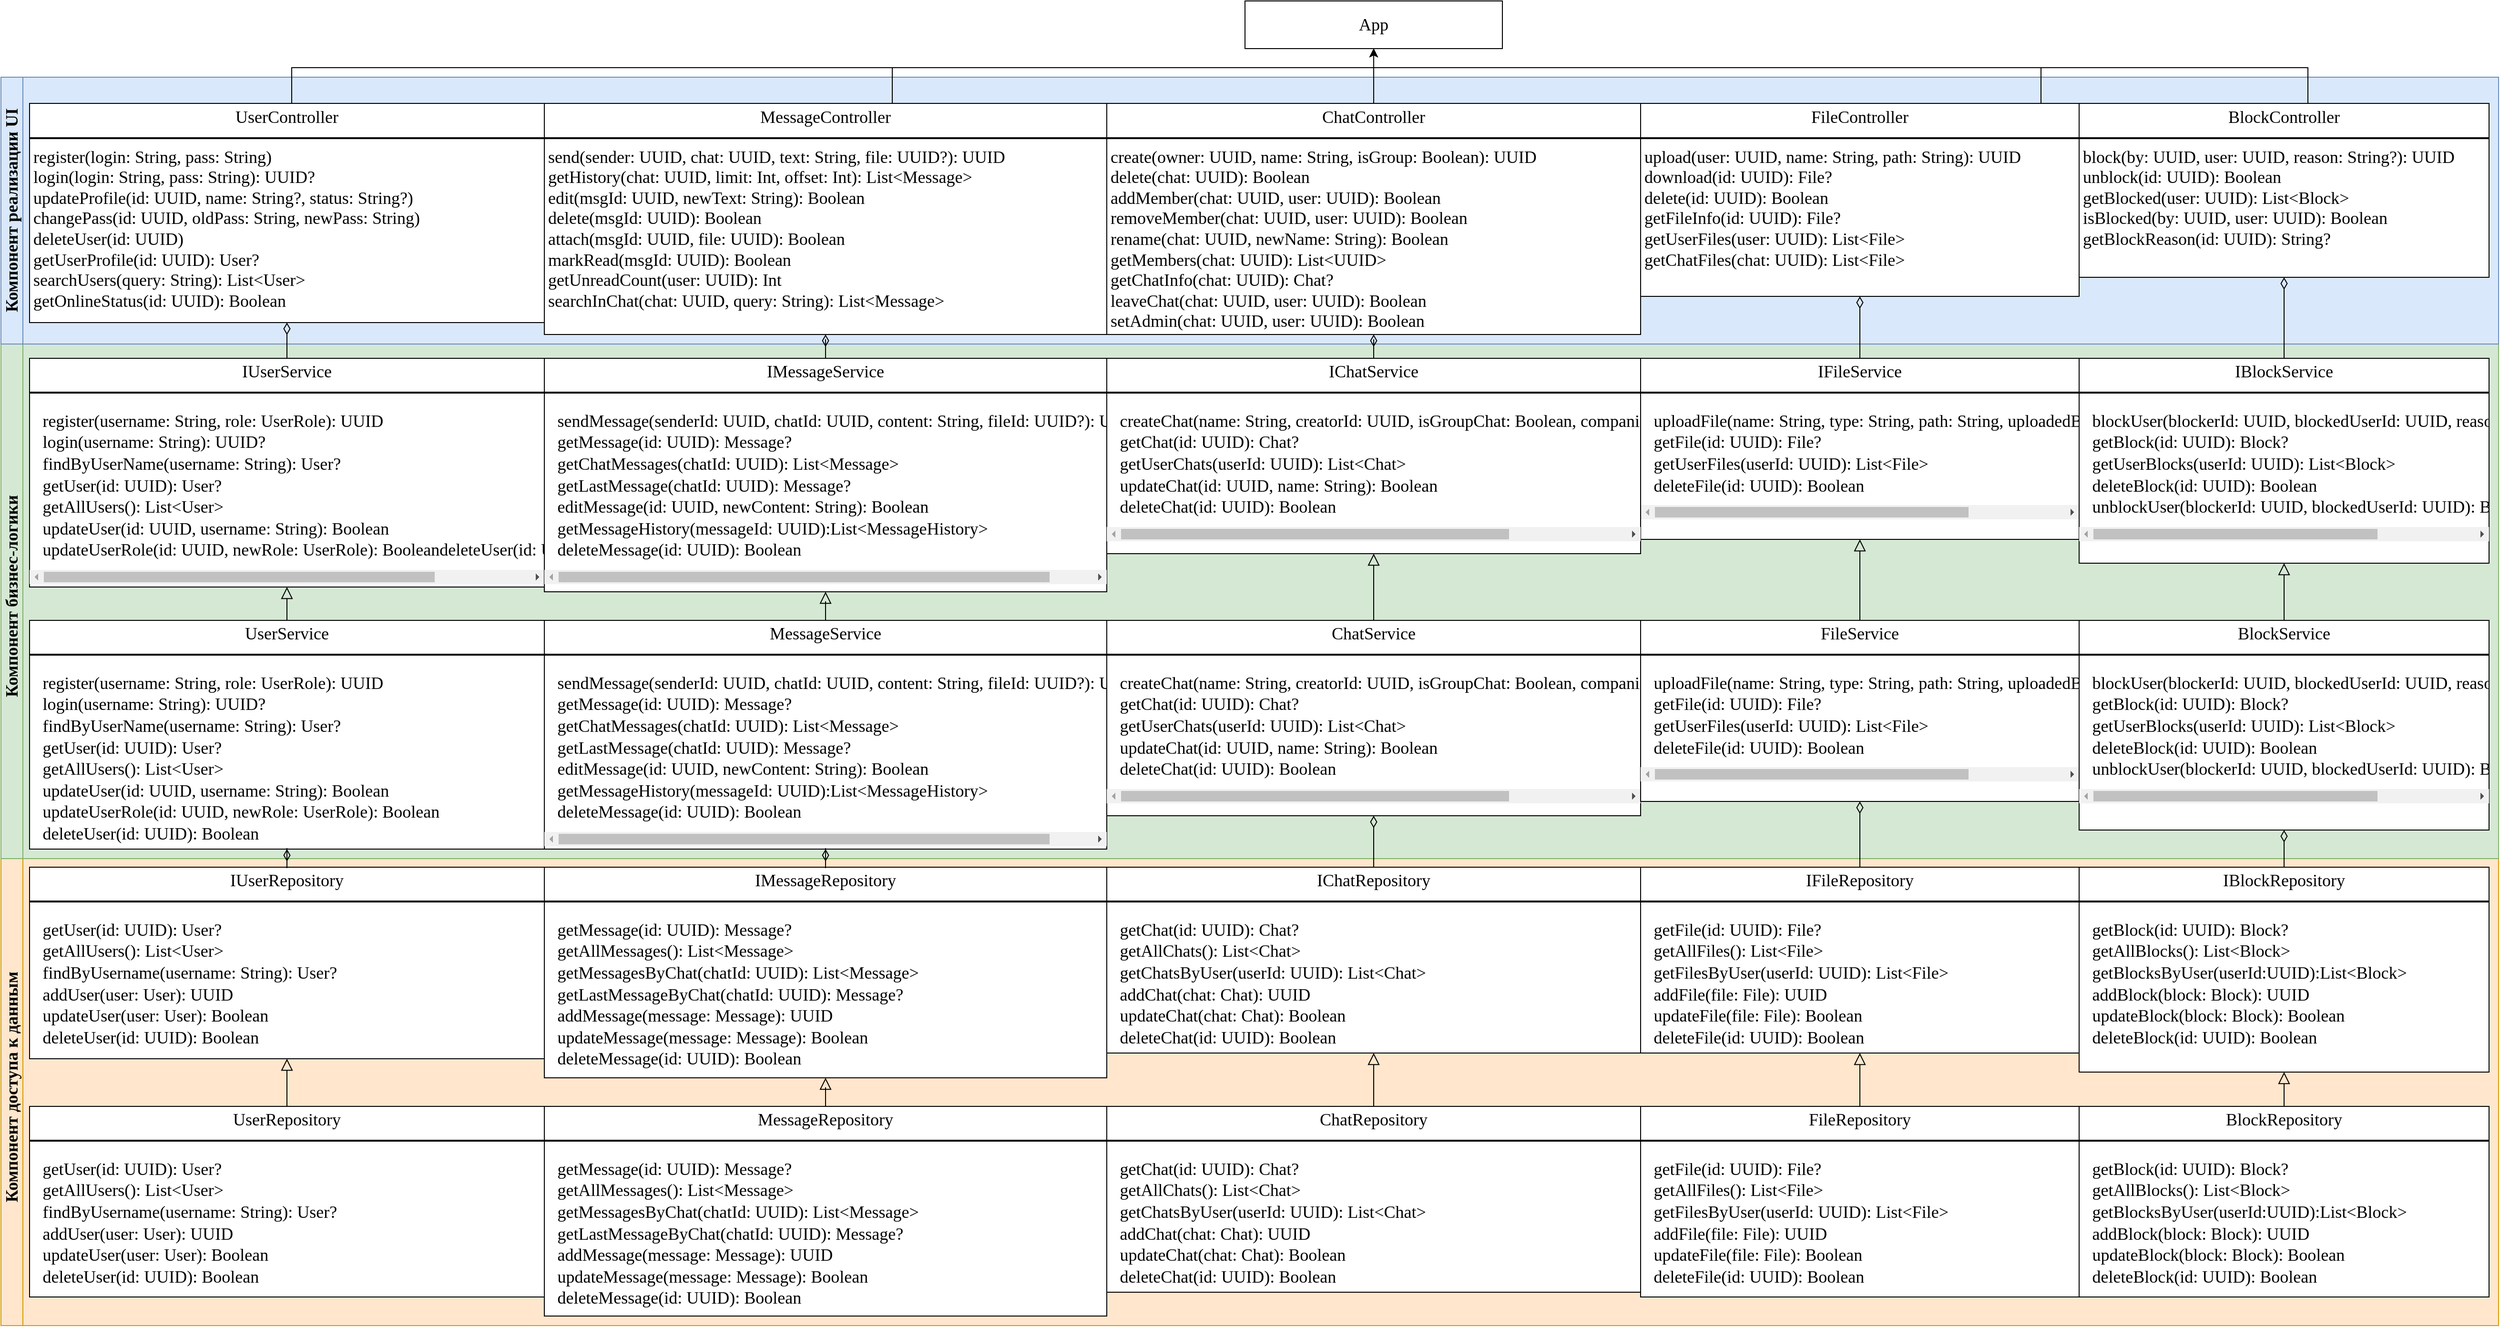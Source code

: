 <mxfile version="27.0.2">
  <diagram name="Страница — 1" id="9lJKZQIn2rOGptUF1BTE">
    <mxGraphModel dx="1198" dy="1698" grid="1" gridSize="10" guides="1" tooltips="1" connect="1" arrows="1" fold="1" page="1" pageScale="1" pageWidth="827" pageHeight="1169" math="0" shadow="0">
      <root>
        <mxCell id="0" />
        <mxCell id="1" parent="0" />
        <mxCell id="Tl4FQw_vcW-S3WmF4InZ-79" value="Компонент доступа к данным" style="swimlane;horizontal=0;whiteSpace=wrap;html=1;fillColor=#FFE6CC;strokeColor=#d79b00;swimlaneFillColor=#FFE6CC;fontFamily=Verdana;fontSize=18;" parent="1" vertex="1">
          <mxGeometry x="1760" y="1200" width="2620" height="500" as="geometry" />
        </mxCell>
        <mxCell id="Tl4FQw_vcW-S3WmF4InZ-22" value="&lt;p style=&quot;margin:0px;margin-top:4px;text-align:center;&quot;&gt;&lt;font face=&quot;Verdana&quot;&gt;&lt;span style=&quot;text-wrap-mode: nowrap;&quot;&gt;User&lt;/span&gt;&lt;span style=&quot;text-wrap-mode: nowrap; background-color: transparent; color: light-dark(rgb(0, 0, 0), rgb(255, 255, 255));&quot;&gt;Repository&lt;/span&gt;&lt;/font&gt;&lt;/p&gt;&lt;hr style=&quot;border-style:solid;&quot;&gt;&lt;pre style=&quot;overflow: auto; padding: 9.144px 13.716px; text-wrap-mode: wrap; word-break: break-all; margin-top: 0px !important; margin-bottom: 0px !important;&quot;&gt;&lt;span style=&quot;background-color: light-dark(#ffffff, var(--ge-dark-color, #121212));&quot;&gt;&lt;font face=&quot;Verdana&quot;&gt;getUser(id: UUID): User?&lt;br&gt;getAllUsers(): List&amp;lt;User&amp;gt;&lt;br&gt;findByUsername(username: String): User?&lt;br&gt;addUser(user: User): UUID&lt;br&gt;updateUser(user: User): Boolean&lt;br&gt;deleteUser(id: UUID): Boolean&lt;/font&gt;&lt;/span&gt;&lt;/pre&gt;" style="verticalAlign=top;align=left;overflow=fill;html=1;whiteSpace=wrap;fontFamily=Verdana;fontSize=18;" parent="Tl4FQw_vcW-S3WmF4InZ-79" vertex="1">
          <mxGeometry x="30" y="270" width="540" height="200" as="geometry" />
        </mxCell>
        <mxCell id="Tl4FQw_vcW-S3WmF4InZ-17" value="&lt;p style=&quot;margin:0px;margin-top:4px;text-align:center;&quot;&gt;&lt;span style=&quot;text-wrap-mode: nowrap;&quot;&gt;IUser&lt;/span&gt;&lt;span style=&quot;text-wrap-mode: nowrap; background-color: transparent; color: light-dark(rgb(0, 0, 0), rgb(255, 255, 255));&quot;&gt;Repository&lt;/span&gt;&lt;/p&gt;&lt;hr style=&quot;border-style:solid;&quot;&gt;&lt;pre style=&quot;overflow: auto; padding: 9.144px 13.716px; text-wrap-mode: wrap; word-break: break-all; margin-top: 0px !important; margin-bottom: 0px !important;&quot;&gt;&lt;span style=&quot;background-color: light-dark(#ffffff, var(--ge-dark-color, #121212));&quot;&gt;&lt;font face=&quot;Verdana&quot;&gt;getUser(id: UUID): User?&lt;br&gt;getAllUsers(): List&amp;lt;User&amp;gt;&lt;br&gt;findByUsername(username: String): User?&lt;br&gt;addUser(user: User): UUID&lt;br&gt;updateUser(user: User): Boolean&lt;br&gt;deleteUser(id: UUID): Boolean&lt;/font&gt;&lt;/span&gt;&lt;/pre&gt;" style="verticalAlign=top;align=left;overflow=fill;html=1;whiteSpace=wrap;fontFamily=Verdana;fontSize=18;" parent="Tl4FQw_vcW-S3WmF4InZ-79" vertex="1">
          <mxGeometry x="30" y="19" width="540" height="201" as="geometry" />
        </mxCell>
        <mxCell id="Tl4FQw_vcW-S3WmF4InZ-27" style="edgeStyle=orthogonalEdgeStyle;rounded=0;orthogonalLoop=1;jettySize=auto;html=1;entryX=0.5;entryY=1;entryDx=0;entryDy=0;endArrow=block;endFill=0;endSize=10;fontFamily=Verdana;fontSize=18;" parent="Tl4FQw_vcW-S3WmF4InZ-79" source="Tl4FQw_vcW-S3WmF4InZ-22" target="Tl4FQw_vcW-S3WmF4InZ-17" edge="1">
          <mxGeometry relative="1" as="geometry" />
        </mxCell>
        <mxCell id="Tl4FQw_vcW-S3WmF4InZ-18" value="&lt;p style=&quot;margin:0px;margin-top:4px;text-align:center;&quot;&gt;&lt;span style=&quot;text-wrap-mode: nowrap;&quot;&gt;IMessage&lt;/span&gt;&lt;span style=&quot;text-wrap-mode: nowrap; background-color: transparent; color: light-dark(rgb(0, 0, 0), rgb(255, 255, 255));&quot;&gt;Repository&lt;/span&gt;&lt;/p&gt;&lt;hr style=&quot;border-style:solid;&quot;&gt;&lt;pre style=&quot;overflow: auto; padding: 9.144px 13.716px; text-wrap-mode: wrap; word-break: break-all; margin-top: 0px !important; margin-bottom: 0px !important;&quot;&gt;&lt;span style=&quot;background-color: light-dark(#ffffff, var(--ge-dark-color, #121212));&quot;&gt;&lt;font face=&quot;Verdana&quot;&gt;getMessage(id: UUID): Message?&lt;br&gt;getAllMessages(): List&amp;lt;Message&amp;gt;&lt;br&gt;getMessagesByChat(chatId: UUID): List&amp;lt;Message&amp;gt;&lt;br&gt;getLastMessageByChat(chatId: UUID): Message?&lt;br&gt;addMessage(message: Message): UUID&lt;br&gt;updateMessage(message: Message): Boolean&lt;br&gt;deleteMessage(id: UUID): Boolean&lt;/font&gt;&lt;/span&gt;&lt;/pre&gt;" style="verticalAlign=top;align=left;overflow=fill;html=1;whiteSpace=wrap;fontFamily=Verdana;fontSize=18;" parent="Tl4FQw_vcW-S3WmF4InZ-79" vertex="1">
          <mxGeometry x="570" y="19" width="590" height="221" as="geometry" />
        </mxCell>
        <mxCell id="Tl4FQw_vcW-S3WmF4InZ-23" value="&lt;p style=&quot;margin:0px;margin-top:4px;text-align:center;&quot;&gt;&lt;span style=&quot;text-wrap-mode: nowrap;&quot;&gt;Message&lt;/span&gt;&lt;span style=&quot;text-wrap-mode: nowrap; background-color: transparent; color: light-dark(rgb(0, 0, 0), rgb(255, 255, 255));&quot;&gt;Repository&lt;/span&gt;&lt;/p&gt;&lt;hr style=&quot;border-style:solid;&quot;&gt;&lt;pre style=&quot;overflow: auto; padding: 9.144px 13.716px; text-wrap-mode: wrap; word-break: break-all; margin-top: 0px !important; margin-bottom: 0px !important;&quot;&gt;&lt;span style=&quot;background-color: light-dark(#ffffff, var(--ge-dark-color, #121212));&quot;&gt;&lt;font face=&quot;Verdana&quot;&gt;getMessage(id: UUID): Message?&lt;br/&gt;getAllMessages(): List&amp;lt;Message&amp;gt;&lt;br/&gt;getMessagesByChat(chatId: UUID): List&amp;lt;Message&amp;gt;&lt;br/&gt;getLastMessageByChat(chatId: UUID): Message?&lt;br/&gt;addMessage(message: Message): UUID&lt;br/&gt;updateMessage(message: Message): Boolean&lt;br/&gt;deleteMessage(id: UUID): Boolean&lt;/font&gt;&lt;/span&gt;&lt;/pre&gt;" style="verticalAlign=top;align=left;overflow=fill;html=1;whiteSpace=wrap;fontFamily=Verdana;fontSize=18;" parent="Tl4FQw_vcW-S3WmF4InZ-79" vertex="1">
          <mxGeometry x="570" y="270" width="590" height="220" as="geometry" />
        </mxCell>
        <mxCell id="Tl4FQw_vcW-S3WmF4InZ-28" style="edgeStyle=orthogonalEdgeStyle;rounded=0;orthogonalLoop=1;jettySize=auto;html=1;entryX=0.5;entryY=1;entryDx=0;entryDy=0;endArrow=block;endFill=0;endSize=10;fontFamily=Verdana;fontSize=18;" parent="Tl4FQw_vcW-S3WmF4InZ-79" source="Tl4FQw_vcW-S3WmF4InZ-23" target="Tl4FQw_vcW-S3WmF4InZ-18" edge="1">
          <mxGeometry relative="1" as="geometry" />
        </mxCell>
        <mxCell id="Tl4FQw_vcW-S3WmF4InZ-19" value="&lt;p style=&quot;margin:0px;margin-top:4px;text-align:center;&quot;&gt;&lt;span style=&quot;text-wrap-mode: nowrap;&quot;&gt;IChat&lt;/span&gt;&lt;span style=&quot;text-wrap-mode: nowrap; background-color: transparent; color: light-dark(rgb(0, 0, 0), rgb(255, 255, 255));&quot;&gt;Repository&lt;/span&gt;&lt;/p&gt;&lt;hr style=&quot;border-style:solid;&quot;&gt;&lt;pre style=&quot;overflow: auto; padding: 9.144px 13.716px; text-wrap-mode: wrap; word-break: break-all; margin-top: 0px !important; margin-bottom: 0px !important;&quot;&gt;&lt;font style=&quot;background-color: light-dark(#ffffff, var(--ge-dark-color, #121212));&quot; face=&quot;Verdana&quot;&gt;getChat(id: UUID): Chat?&lt;br&gt;getAllChats(): List&amp;lt;Chat&amp;gt;&lt;br&gt;getChatsByUser(userId: UUID): List&amp;lt;Chat&amp;gt;&lt;br&gt;addChat(chat: Chat): UUID&lt;br&gt;updateChat(chat: Chat): Boolean&lt;br&gt;deleteChat(id: UUID): Boolean&lt;/font&gt;&lt;/pre&gt;" style="verticalAlign=top;align=left;overflow=fill;html=1;whiteSpace=wrap;fontFamily=Verdana;fontSize=18;" parent="Tl4FQw_vcW-S3WmF4InZ-79" vertex="1">
          <mxGeometry x="1160" y="19" width="560" height="195" as="geometry" />
        </mxCell>
        <mxCell id="Tl4FQw_vcW-S3WmF4InZ-24" value="&lt;p style=&quot;margin:0px;margin-top:4px;text-align:center;&quot;&gt;&lt;span style=&quot;text-wrap-mode: nowrap;&quot;&gt;Chat&lt;/span&gt;&lt;span style=&quot;text-wrap-mode: nowrap; background-color: transparent; color: light-dark(rgb(0, 0, 0), rgb(255, 255, 255));&quot;&gt;Repository&lt;/span&gt;&lt;/p&gt;&lt;hr style=&quot;border-style:solid;&quot;&gt;&lt;pre style=&quot;overflow: auto; padding: 9.144px 13.716px; text-wrap-mode: wrap; word-break: break-all; margin-top: 0px !important; margin-bottom: 0px !important;&quot;&gt;&lt;font face=&quot;Verdana&quot; style=&quot;background-color: light-dark(#ffffff, var(--ge-dark-color, #121212));&quot;&gt;getChat(id: UUID): Chat?&lt;br/&gt;getAllChats(): List&amp;lt;Chat&amp;gt;&lt;br/&gt;getChatsByUser(userId: UUID): List&amp;lt;Chat&amp;gt;&lt;br/&gt;addChat(chat: Chat): UUID&lt;br/&gt;updateChat(chat: Chat): Boolean&lt;br/&gt;deleteChat(id: UUID): Boolean&lt;/font&gt;&lt;/pre&gt;" style="verticalAlign=top;align=left;overflow=fill;html=1;whiteSpace=wrap;fontFamily=Verdana;fontSize=18;" parent="Tl4FQw_vcW-S3WmF4InZ-79" vertex="1">
          <mxGeometry x="1160" y="270" width="560" height="195" as="geometry" />
        </mxCell>
        <mxCell id="Tl4FQw_vcW-S3WmF4InZ-29" style="edgeStyle=orthogonalEdgeStyle;rounded=0;orthogonalLoop=1;jettySize=auto;html=1;entryX=0.5;entryY=1;entryDx=0;entryDy=0;endArrow=block;endFill=0;endSize=10;fontFamily=Verdana;fontSize=18;" parent="Tl4FQw_vcW-S3WmF4InZ-79" source="Tl4FQw_vcW-S3WmF4InZ-24" target="Tl4FQw_vcW-S3WmF4InZ-19" edge="1">
          <mxGeometry relative="1" as="geometry" />
        </mxCell>
        <mxCell id="Tl4FQw_vcW-S3WmF4InZ-20" value="&lt;p style=&quot;margin:0px;margin-top:4px;text-align:center;&quot;&gt;&lt;span style=&quot;text-wrap-mode: nowrap;&quot;&gt;IFile&lt;/span&gt;&lt;span style=&quot;text-wrap-mode: nowrap; background-color: transparent; color: light-dark(rgb(0, 0, 0), rgb(255, 255, 255));&quot;&gt;Repository&lt;/span&gt;&lt;/p&gt;&lt;hr style=&quot;border-style:solid;&quot;&gt;&lt;pre style=&quot;overflow: auto; padding: 9.144px 13.716px; text-wrap-mode: wrap; word-break: break-all; margin-top: 0px !important; margin-bottom: 0px !important;&quot;&gt;&lt;font face=&quot;Verdana&quot;&gt;getFile(id: UUID): File?&lt;br&gt;getAllFiles(): List&amp;lt;File&amp;gt;&lt;br&gt;getFilesByUser(userId: UUID): List&amp;lt;File&amp;gt;&lt;br&gt;addFile(file: File): UUID&lt;br&gt;updateFile(file: File): Boolean&lt;br&gt;deleteFile(id: UUID): Boolean&lt;/font&gt;&lt;/pre&gt;" style="verticalAlign=top;align=left;overflow=fill;html=1;whiteSpace=wrap;fontFamily=Verdana;fontSize=18;" parent="Tl4FQw_vcW-S3WmF4InZ-79" vertex="1">
          <mxGeometry x="1720" y="19" width="460" height="195" as="geometry" />
        </mxCell>
        <mxCell id="Tl4FQw_vcW-S3WmF4InZ-25" value="&lt;p style=&quot;margin:0px;margin-top:4px;text-align:center;&quot;&gt;&lt;span style=&quot;text-wrap-mode: nowrap;&quot;&gt;File&lt;/span&gt;&lt;span style=&quot;text-wrap-mode: nowrap; background-color: transparent; color: light-dark(rgb(0, 0, 0), rgb(255, 255, 255));&quot;&gt;Repository&lt;/span&gt;&lt;/p&gt;&lt;hr style=&quot;border-style:solid;&quot;&gt;&lt;pre style=&quot;overflow: auto; padding: 9.144px 13.716px; text-wrap-mode: wrap; word-break: break-all; margin-top: 0px !important; margin-bottom: 0px !important;&quot;&gt;&lt;font face=&quot;Verdana&quot;&gt;getFile(id: UUID): File?&lt;br/&gt;getAllFiles(): List&amp;lt;File&amp;gt;&lt;br/&gt;getFilesByUser(userId: UUID): List&amp;lt;File&amp;gt;&lt;br/&gt;addFile(file: File): UUID&lt;br/&gt;updateFile(file: File): Boolean&lt;br/&gt;deleteFile(id: UUID): Boolean&lt;/font&gt;&lt;/pre&gt;" style="verticalAlign=top;align=left;overflow=fill;html=1;whiteSpace=wrap;fontFamily=Verdana;fontSize=18;" parent="Tl4FQw_vcW-S3WmF4InZ-79" vertex="1">
          <mxGeometry x="1720" y="270" width="460" height="200" as="geometry" />
        </mxCell>
        <mxCell id="Tl4FQw_vcW-S3WmF4InZ-30" style="edgeStyle=orthogonalEdgeStyle;rounded=0;orthogonalLoop=1;jettySize=auto;html=1;entryX=0.5;entryY=1;entryDx=0;entryDy=0;endArrow=block;endFill=0;endSize=10;fontFamily=Verdana;fontSize=18;" parent="Tl4FQw_vcW-S3WmF4InZ-79" source="Tl4FQw_vcW-S3WmF4InZ-25" target="Tl4FQw_vcW-S3WmF4InZ-20" edge="1">
          <mxGeometry relative="1" as="geometry" />
        </mxCell>
        <mxCell id="Tl4FQw_vcW-S3WmF4InZ-21" value="&lt;p style=&quot;margin:0px;margin-top:4px;text-align:center;&quot;&gt;&lt;span style=&quot;text-wrap-mode: nowrap;&quot;&gt;IBlock&lt;/span&gt;&lt;span style=&quot;text-wrap-mode: nowrap; background-color: transparent; color: light-dark(rgb(0, 0, 0), rgb(255, 255, 255));&quot;&gt;Repository&lt;/span&gt;&lt;/p&gt;&lt;hr style=&quot;border-style:solid;&quot;&gt;&lt;pre style=&quot;overflow: auto; padding: 9.144px 13.716px; text-wrap-mode: wrap; word-break: break-all; margin-top: 0px !important; margin-bottom: 0px !important;&quot;&gt;&lt;font face=&quot;Verdana&quot;&gt;getBlock(id: UUID): Block?&lt;br&gt;getAllBlocks(): List&amp;lt;Block&amp;gt;&lt;br&gt;getBlocksByUser(userId:UUID):List&amp;lt;Block&amp;gt;&lt;br&gt;addBlock(block: Block): UUID&lt;br&gt;updateBlock(block: Block): Boolean&lt;br&gt;deleteBlock(id: UUID): Boolean&lt;/font&gt;&lt;/pre&gt;" style="verticalAlign=top;align=left;overflow=fill;html=1;whiteSpace=wrap;fontFamily=Verdana;fontSize=18;" parent="Tl4FQw_vcW-S3WmF4InZ-79" vertex="1">
          <mxGeometry x="2180" y="19" width="430" height="215" as="geometry" />
        </mxCell>
        <mxCell id="Tl4FQw_vcW-S3WmF4InZ-26" value="&lt;p style=&quot;margin:0px;margin-top:4px;text-align:center;&quot;&gt;&lt;span style=&quot;text-wrap-mode: nowrap;&quot;&gt;Block&lt;/span&gt;&lt;span style=&quot;text-wrap-mode: nowrap; background-color: transparent; color: light-dark(rgb(0, 0, 0), rgb(255, 255, 255));&quot;&gt;Repository&lt;/span&gt;&lt;/p&gt;&lt;hr style=&quot;border-style:solid;&quot;&gt;&lt;pre style=&quot;overflow: auto; padding: 9.144px 13.716px; text-wrap-mode: wrap; word-break: break-all; margin-top: 0px !important; margin-bottom: 0px !important;&quot;&gt;&lt;font face=&quot;Verdana&quot;&gt;getBlock(id: UUID): Block?&lt;br&gt;getAllBlocks(): List&amp;lt;Block&amp;gt;&lt;br&gt;getBlocksByUser(userId:UUID):List&amp;lt;Block&amp;gt;&lt;br&gt;addBlock(block: Block): UUID&lt;br&gt;updateBlock(block: Block): Boolean&lt;br&gt;deleteBlock(id: UUID): Boolean&lt;br&gt;&lt;br&gt;&lt;/font&gt;&lt;/pre&gt;" style="verticalAlign=top;align=left;overflow=fill;html=1;whiteSpace=wrap;fontFamily=Verdana;fontSize=18;" parent="Tl4FQw_vcW-S3WmF4InZ-79" vertex="1">
          <mxGeometry x="2180" y="270" width="430" height="200" as="geometry" />
        </mxCell>
        <mxCell id="Tl4FQw_vcW-S3WmF4InZ-31" style="edgeStyle=orthogonalEdgeStyle;rounded=0;orthogonalLoop=1;jettySize=auto;html=1;entryX=0.5;entryY=1;entryDx=0;entryDy=0;endArrow=block;endFill=0;endSize=10;fontFamily=Verdana;fontSize=18;" parent="Tl4FQw_vcW-S3WmF4InZ-79" source="Tl4FQw_vcW-S3WmF4InZ-26" target="Tl4FQw_vcW-S3WmF4InZ-21" edge="1">
          <mxGeometry relative="1" as="geometry" />
        </mxCell>
        <mxCell id="Tl4FQw_vcW-S3WmF4InZ-63" value="Компонент бизнес-логики" style="swimlane;horizontal=0;whiteSpace=wrap;html=1;fillColor=#D5E8D4;strokeColor=#82b366;swimlaneFillColor=#D5E8D4;fontFamily=Verdana;fontSize=18;" parent="1" vertex="1">
          <mxGeometry x="1760" y="660" width="2620" height="550" as="geometry" />
        </mxCell>
        <mxCell id="Tl4FQw_vcW-S3WmF4InZ-7" value="&lt;p style=&quot;margin:0px;margin-top:4px;text-align:center;&quot;&gt;&lt;span style=&quot;text-wrap-mode: nowrap;&quot;&gt;IUserService&lt;/span&gt;&lt;/p&gt;&lt;hr style=&quot;border-style:solid;&quot;&gt;&lt;pre style=&quot;overflow: auto; padding: 9.144px 13.716px; text-wrap-mode: wrap; word-break: break-all; margin-top: 0px !important; margin-bottom: 0px !important;&quot;&gt;&lt;font face=&quot;Verdana&quot;&gt;register(username: String, role: UserRole): UUID&lt;br&gt;login(username: String): UUID?&lt;br&gt;findByUserName(username: String): User?&lt;br&gt;getUser(id: UUID): User?&lt;br&gt;getAllUsers(): List&amp;lt;User&amp;gt;&lt;br&gt;updateUser(id: UUID, username: String): Boolean&lt;br&gt;updateUserRole(id: UUID, newRole: UserRole): BooleandeleteUser(id: UUID): Boolean&lt;/font&gt;&lt;/pre&gt;" style="verticalAlign=top;align=left;overflow=fill;html=1;whiteSpace=wrap;fontFamily=Verdana;fontSize=18;" parent="Tl4FQw_vcW-S3WmF4InZ-63" vertex="1">
          <mxGeometry x="30" y="25" width="540" height="240" as="geometry" />
        </mxCell>
        <mxCell id="Tl4FQw_vcW-S3WmF4InZ-41" style="edgeStyle=orthogonalEdgeStyle;rounded=0;orthogonalLoop=1;jettySize=auto;html=1;entryX=0.5;entryY=1;entryDx=0;entryDy=0;endArrow=block;endFill=0;endSize=10;fontFamily=Verdana;fontSize=18;" parent="Tl4FQw_vcW-S3WmF4InZ-63" source="Tl4FQw_vcW-S3WmF4InZ-12" target="Tl4FQw_vcW-S3WmF4InZ-7" edge="1">
          <mxGeometry relative="1" as="geometry" />
        </mxCell>
        <mxCell id="Tl4FQw_vcW-S3WmF4InZ-8" value="&lt;p style=&quot;margin:0px;margin-top:4px;text-align:center;&quot;&gt;&lt;span style=&quot;text-wrap-mode: nowrap;&quot;&gt;IMessage&lt;/span&gt;&lt;span style=&quot;text-wrap-mode: nowrap; background-color: transparent; color: light-dark(rgb(0, 0, 0), rgb(255, 255, 255));&quot;&gt;Service&lt;/span&gt;&lt;/p&gt;&lt;hr style=&quot;border-style:solid;&quot;&gt;&lt;pre style=&quot;overflow: auto; padding: 9.144px 13.716px; text-wrap-mode: wrap; word-break: break-all; margin-top: 0px !important; margin-bottom: 0px !important;&quot;&gt;&lt;font face=&quot;Verdana&quot;&gt;sendMessage(senderId: UUID, chatId: UUID, content: String, fileId: UUID?): UUID&lt;br&gt;getMessage(id: UUID): Message?&lt;br&gt;getChatMessages(chatId: UUID): List&amp;lt;Message&amp;gt;&lt;br&gt;getLastMessage(chatId: UUID): Message?&lt;br&gt;editMessage(id: UUID, newContent: String): Boolean&lt;br&gt;getMessageHistory(messageId: UUID):List&amp;lt;MessageHistory&amp;gt;&lt;br&gt;deleteMessage(id: UUID): Boolean&lt;/font&gt;&lt;/pre&gt;" style="verticalAlign=top;align=left;overflow=fill;html=1;whiteSpace=wrap;fontFamily=Verdana;fontSize=18;" parent="Tl4FQw_vcW-S3WmF4InZ-63" vertex="1">
          <mxGeometry x="570" y="25" width="590" height="245" as="geometry" />
        </mxCell>
        <mxCell id="Tl4FQw_vcW-S3WmF4InZ-53" value="Компонент реализации UI" style="swimlane;horizontal=0;whiteSpace=wrap;html=1;fillColor=#DAE8FC;strokeColor=#6c8ebf;swimlaneFillColor=#DAE8FC;fontFamily=Verdana;fontSize=18;" parent="Tl4FQw_vcW-S3WmF4InZ-63" vertex="1">
          <mxGeometry y="-270" width="2620" height="280" as="geometry" />
        </mxCell>
        <mxCell id="Tl4FQw_vcW-S3WmF4InZ-3" value="&lt;p style=&quot;margin:0px;margin-top:4px;text-align:center;&quot;&gt;&lt;span style=&quot;text-wrap-mode: nowrap;&quot;&gt;MessageController&lt;/span&gt;&lt;/p&gt;&lt;hr style=&quot;border-style:solid;&quot;&gt;&lt;p style=&quot;margin:0px;margin-left:4px;&quot;&gt;send(sender: UUID, chat: UUID, text: String, file: UUID?): UUID&lt;/p&gt;&lt;p style=&quot;margin:0px;margin-left:4px;&quot;&gt;getHistory(chat: UUID, limit: Int, offset: Int): List&amp;lt;Message&amp;gt;&lt;/p&gt;&lt;p style=&quot;margin:0px;margin-left:4px;&quot;&gt;edit(msgId: UUID, newText: String): Boolean&lt;/p&gt;&lt;p style=&quot;margin:0px;margin-left:4px;&quot;&gt;delete(msgId: UUID): Boolean&lt;/p&gt;&lt;p style=&quot;margin:0px;margin-left:4px;&quot;&gt;attach(msgId: UUID, file: UUID): Boolean&lt;/p&gt;&lt;p style=&quot;margin:0px;margin-left:4px;&quot;&gt;markRead(msgId: UUID): Boolean&lt;/p&gt;&lt;p style=&quot;margin:0px;margin-left:4px;&quot;&gt;getUnreadCount(user: UUID): Int&lt;/p&gt;&lt;p style=&quot;margin:0px;margin-left:4px;&quot;&gt;searchInChat(chat: UUID, query: String): List&amp;lt;Message&amp;gt;&amp;nbsp;&amp;nbsp;&lt;/p&gt;" style="verticalAlign=top;align=left;overflow=fill;html=1;whiteSpace=wrap;fontFamily=Verdana;fontSize=18;" parent="Tl4FQw_vcW-S3WmF4InZ-53" vertex="1">
          <mxGeometry x="570" y="27.5" width="590" height="242.5" as="geometry" />
        </mxCell>
        <mxCell id="Tl4FQw_vcW-S3WmF4InZ-4" value="&lt;p style=&quot;margin:0px;margin-top:4px;text-align:center;&quot;&gt;&lt;span style=&quot;text-wrap-mode: nowrap;&quot;&gt;ChatController&lt;/span&gt;&lt;/p&gt;&lt;hr style=&quot;border-style:solid;&quot;&gt;&lt;p style=&quot;margin:0px;margin-left:4px;&quot;&gt;create(owner: UUID, name: String, isGroup: Boolean): UUID&lt;/p&gt;&lt;p style=&quot;margin:0px;margin-left:4px;&quot;&gt;delete(chat: UUID): Boolean&lt;/p&gt;&lt;p style=&quot;margin:0px;margin-left:4px;&quot;&gt;addMember(chat: UUID, user: UUID): Boolean&lt;/p&gt;&lt;p style=&quot;margin:0px;margin-left:4px;&quot;&gt;removeMember(chat: UUID, user: UUID): Boolean&lt;/p&gt;&lt;p style=&quot;margin:0px;margin-left:4px;&quot;&gt;rename(chat: UUID, newName: String): Boolean&lt;/p&gt;&lt;p style=&quot;margin:0px;margin-left:4px;&quot;&gt;getMembers(chat: UUID): List&amp;lt;UUID&amp;gt;&lt;/p&gt;&lt;p style=&quot;margin:0px;margin-left:4px;&quot;&gt;getChatInfo(chat: UUID): Chat?&lt;/p&gt;&lt;p style=&quot;margin:0px;margin-left:4px;&quot;&gt;leaveChat(chat: UUID, user: UUID): Boolean&lt;/p&gt;&lt;p style=&quot;margin:0px;margin-left:4px;&quot;&gt;setAdmin(chat: UUID, user: UUID): Boolean&lt;/p&gt;&lt;div&gt;&lt;br&gt;&lt;/div&gt;" style="verticalAlign=top;align=left;overflow=fill;html=1;whiteSpace=wrap;fontFamily=Verdana;fontSize=18;" parent="Tl4FQw_vcW-S3WmF4InZ-53" vertex="1">
          <mxGeometry x="1160" y="27.5" width="560" height="242.5" as="geometry" />
        </mxCell>
        <mxCell id="Tl4FQw_vcW-S3WmF4InZ-2" value="&lt;p style=&quot;margin:0px;margin-top:4px;text-align:center;&quot;&gt;&lt;span style=&quot;text-wrap-mode: nowrap;&quot;&gt;UserController&lt;/span&gt;&lt;/p&gt;&lt;hr style=&quot;border-style:solid;&quot;&gt;&lt;p style=&quot;margin:0px;margin-left:4px;&quot;&gt;register(login: String, pass: String)&amp;nbsp;&lt;/p&gt;&lt;p style=&quot;margin:0px;margin-left:4px;&quot;&gt;login(login: String, pass: String): UUID?&amp;nbsp; &amp;nbsp; &amp;nbsp; &amp;nbsp; &amp;nbsp;&lt;/p&gt;&lt;p style=&quot;margin:0px;margin-left:4px;&quot;&gt;updateProfile(id: UUID, name: String?, status: String?)&amp;nbsp;&amp;nbsp;&lt;/p&gt;&lt;p style=&quot;margin:0px;margin-left:4px;&quot;&gt;changePass(id: UUID, oldPass: String, newPass: String)&lt;/p&gt;&lt;p style=&quot;margin:0px;margin-left:4px;&quot;&gt;deleteUser(id: UUID)&lt;/p&gt;&lt;p style=&quot;margin:0px;margin-left:4px;&quot;&gt;getUserProfile(id: UUID): User?&lt;/p&gt;&lt;p style=&quot;margin:0px;margin-left:4px;&quot;&gt;searchUsers(query: String): List&amp;lt;User&amp;gt;&lt;/p&gt;&lt;p style=&quot;margin:0px;margin-left:4px;&quot;&gt;getOnlineStatus(id: UUID): Boolean&lt;/p&gt;" style="verticalAlign=top;align=left;overflow=fill;html=1;whiteSpace=wrap;fontFamily=Verdana;fontSize=18;" parent="Tl4FQw_vcW-S3WmF4InZ-53" vertex="1">
          <mxGeometry x="30" y="27.5" width="540" height="230" as="geometry" />
        </mxCell>
        <mxCell id="Tl4FQw_vcW-S3WmF4InZ-5" value="&lt;p style=&quot;margin:0px;margin-top:4px;text-align:center;&quot;&gt;&lt;span style=&quot;text-wrap-mode: nowrap;&quot;&gt;FileController&lt;/span&gt;&lt;/p&gt;&lt;hr style=&quot;border-style:solid;&quot;&gt;&lt;p style=&quot;margin:0px;margin-left:4px;&quot;&gt;upload(user: UUID, name: String, path: String): UUID&amp;nbsp;&amp;nbsp;&lt;/p&gt;&lt;p style=&quot;margin:0px;margin-left:4px;&quot;&gt;download(id: UUID): File?&amp;nbsp; &amp;nbsp; &amp;nbsp; &amp;nbsp; &amp;nbsp; &amp;nbsp; &amp;nbsp; &amp;nbsp; &amp;nbsp; &amp;nbsp;&lt;/p&gt;&lt;p style=&quot;margin:0px;margin-left:4px;&quot;&gt;delete(id: UUID): Boolean&amp;nbsp; &amp;nbsp; &amp;nbsp; &amp;nbsp; &amp;nbsp; &amp;nbsp; &amp;nbsp; &amp;nbsp; &amp;nbsp; &amp;nbsp;&lt;/p&gt;&lt;p style=&quot;margin:0px;margin-left:4px;&quot;&gt;getFileInfo(id: UUID): File?&amp;nbsp; &amp;nbsp; &amp;nbsp; &amp;nbsp; &amp;nbsp; &amp;nbsp; &amp;nbsp; &amp;nbsp;&amp;nbsp;&lt;/p&gt;&lt;p style=&quot;margin:0px;margin-left:4px;&quot;&gt;getUserFiles(user: UUID): List&amp;lt;File&amp;gt;&amp;nbsp; &amp;nbsp; &amp;nbsp; &amp;nbsp;&amp;nbsp;&lt;/p&gt;&lt;p style=&quot;margin:0px;margin-left:4px;&quot;&gt;getChatFiles(chat: UUID): List&amp;lt;File&amp;gt;&amp;nbsp; &amp;nbsp; &amp;nbsp; &amp;nbsp;&amp;nbsp;&lt;/p&gt;" style="verticalAlign=top;align=left;overflow=fill;html=1;whiteSpace=wrap;fontFamily=Verdana;fontSize=18;" parent="Tl4FQw_vcW-S3WmF4InZ-53" vertex="1">
          <mxGeometry x="1720" y="27.5" width="460" height="202.5" as="geometry" />
        </mxCell>
        <mxCell id="Tl4FQw_vcW-S3WmF4InZ-6" value="&lt;p style=&quot;margin:0px;margin-top:4px;text-align:center;&quot;&gt;&lt;span style=&quot;text-wrap-mode: nowrap;&quot;&gt;BlockController&lt;/span&gt;&lt;/p&gt;&lt;hr style=&quot;border-style:solid;&quot;&gt;&lt;p style=&quot;margin:0px;margin-left:4px;&quot;&gt;block(by: UUID, user: UUID, reason: String?): UUID&lt;/p&gt;&lt;p style=&quot;margin:0px;margin-left:4px;&quot;&gt;unblock(id: UUID): Boolean&lt;/p&gt;&lt;p style=&quot;margin:0px;margin-left:4px;&quot;&gt;getBlocked(user: UUID): List&amp;lt;Block&amp;gt;&lt;/p&gt;&lt;p style=&quot;margin:0px;margin-left:4px;&quot;&gt;isBlocked(by: UUID, user: UUID): Boolean&lt;/p&gt;&lt;p style=&quot;margin:0px;margin-left:4px;&quot;&gt;getBlockReason(id: UUID): String?&lt;/p&gt;" style="verticalAlign=top;align=left;overflow=fill;html=1;whiteSpace=wrap;fontFamily=Verdana;fontSize=18;" parent="Tl4FQw_vcW-S3WmF4InZ-53" vertex="1">
          <mxGeometry x="2180" y="27.5" width="430" height="182.5" as="geometry" />
        </mxCell>
        <mxCell id="Tl4FQw_vcW-S3WmF4InZ-10" value="&lt;p style=&quot;margin:0px;margin-top:4px;text-align:center;&quot;&gt;&lt;span style=&quot;text-wrap-mode: nowrap;&quot;&gt;IFile&lt;/span&gt;&lt;span style=&quot;text-wrap-mode: nowrap; background-color: transparent; color: light-dark(rgb(0, 0, 0), rgb(255, 255, 255));&quot;&gt;Service&lt;/span&gt;&lt;/p&gt;&lt;hr style=&quot;border-style:solid;&quot;&gt;&lt;pre style=&quot;overflow: auto; padding: 9.144px 13.716px; text-wrap-mode: wrap; word-break: break-all; margin-top: 0px !important; margin-bottom: 0px !important;&quot;&gt;&lt;font face=&quot;Verdana&quot;&gt;uploadFile(name: String, type: String, path: String, uploadedBy: UUID): UUID&lt;br/&gt;getFile(id: UUID): File?&lt;br/&gt;getUserFiles(userId: UUID): List&amp;lt;File&amp;gt;&lt;br/&gt;deleteFile(id: UUID): Boolean&lt;/font&gt;&lt;/pre&gt;" style="verticalAlign=top;align=left;overflow=fill;html=1;whiteSpace=wrap;fontFamily=Verdana;fontSize=18;" parent="Tl4FQw_vcW-S3WmF4InZ-53" vertex="1">
          <mxGeometry x="1720" y="295" width="460" height="190" as="geometry" />
        </mxCell>
        <mxCell id="Tl4FQw_vcW-S3WmF4InZ-45" style="edgeStyle=orthogonalEdgeStyle;rounded=0;orthogonalLoop=1;jettySize=auto;html=1;entryX=0.5;entryY=1;entryDx=0;entryDy=0;endArrow=diamondThin;endFill=0;endSize=10;fontFamily=Verdana;fontSize=18;" parent="Tl4FQw_vcW-S3WmF4InZ-53" source="Tl4FQw_vcW-S3WmF4InZ-10" target="Tl4FQw_vcW-S3WmF4InZ-5" edge="1">
          <mxGeometry relative="1" as="geometry" />
        </mxCell>
        <mxCell id="Tl4FQw_vcW-S3WmF4InZ-11" value="&lt;p style=&quot;margin:0px;margin-top:4px;text-align:center;&quot;&gt;&lt;span style=&quot;text-wrap-mode: nowrap;&quot;&gt;IBlock&lt;/span&gt;&lt;span style=&quot;text-wrap-mode: nowrap; background-color: transparent; color: light-dark(rgb(0, 0, 0), rgb(255, 255, 255));&quot;&gt;Service&lt;/span&gt;&lt;/p&gt;&lt;hr style=&quot;border-style:solid;&quot;&gt;&lt;pre style=&quot;overflow: auto; padding: 9.144px 13.716px; text-wrap-mode: wrap; word-break: break-all; margin-top: 0px !important; margin-bottom: 0px !important;&quot;&gt;&lt;font face=&quot;Verdana&quot;&gt;blockUser(blockerId: UUID, blockedUserId: UUID, reason: String?): UUID&lt;br&gt;getBlock(id: UUID): Block?&lt;br&gt;getUserBlocks(userId: UUID): List&amp;lt;Block&amp;gt;&lt;br&gt;deleteBlock(id: UUID): Boolean&lt;br&gt;unblockUser(blockerId: UUID, blockedUserId: UUID): Boolean&lt;/font&gt;&lt;/pre&gt;" style="verticalAlign=top;align=left;overflow=fill;html=1;whiteSpace=wrap;fontFamily=Verdana;fontSize=18;" parent="Tl4FQw_vcW-S3WmF4InZ-53" vertex="1">
          <mxGeometry x="2180" y="295" width="430" height="215" as="geometry" />
        </mxCell>
        <mxCell id="Tl4FQw_vcW-S3WmF4InZ-46" style="edgeStyle=orthogonalEdgeStyle;rounded=0;orthogonalLoop=1;jettySize=auto;html=1;entryX=0.5;entryY=1;entryDx=0;entryDy=0;endArrow=diamondThin;endFill=0;endSize=10;fontFamily=Verdana;fontSize=18;" parent="Tl4FQw_vcW-S3WmF4InZ-53" source="Tl4FQw_vcW-S3WmF4InZ-11" target="Tl4FQw_vcW-S3WmF4InZ-6" edge="1">
          <mxGeometry relative="1" as="geometry" />
        </mxCell>
        <mxCell id="Tl4FQw_vcW-S3WmF4InZ-40" style="edgeStyle=orthogonalEdgeStyle;rounded=0;orthogonalLoop=1;jettySize=auto;html=1;entryX=0.5;entryY=1;entryDx=0;entryDy=0;endArrow=block;endFill=0;endSize=10;fontFamily=Verdana;fontSize=18;" parent="Tl4FQw_vcW-S3WmF4InZ-63" source="Tl4FQw_vcW-S3WmF4InZ-13" target="Tl4FQw_vcW-S3WmF4InZ-8" edge="1">
          <mxGeometry relative="1" as="geometry" />
        </mxCell>
        <mxCell id="Tl4FQw_vcW-S3WmF4InZ-43" style="edgeStyle=orthogonalEdgeStyle;rounded=0;orthogonalLoop=1;jettySize=auto;html=1;entryX=0.5;entryY=1;entryDx=0;entryDy=0;endArrow=diamondThin;endFill=0;endSize=10;fontFamily=Verdana;fontSize=18;" parent="Tl4FQw_vcW-S3WmF4InZ-63" source="Tl4FQw_vcW-S3WmF4InZ-8" target="Tl4FQw_vcW-S3WmF4InZ-3" edge="1">
          <mxGeometry relative="1" as="geometry" />
        </mxCell>
        <mxCell id="Tl4FQw_vcW-S3WmF4InZ-42" style="edgeStyle=orthogonalEdgeStyle;rounded=0;orthogonalLoop=1;jettySize=auto;html=1;entryX=0.5;entryY=1;entryDx=0;entryDy=0;endArrow=diamondThin;endFill=0;endSize=10;fontFamily=Verdana;fontSize=18;" parent="Tl4FQw_vcW-S3WmF4InZ-63" source="Tl4FQw_vcW-S3WmF4InZ-7" target="Tl4FQw_vcW-S3WmF4InZ-2" edge="1">
          <mxGeometry relative="1" as="geometry" />
        </mxCell>
        <mxCell id="Tl4FQw_vcW-S3WmF4InZ-9" value="&lt;p style=&quot;margin:0px;margin-top:4px;text-align:center;&quot;&gt;&lt;span style=&quot;text-wrap-mode: nowrap;&quot;&gt;IChat&lt;/span&gt;&lt;span style=&quot;text-wrap-mode: nowrap; background-color: transparent; color: light-dark(rgb(0, 0, 0), rgb(255, 255, 255));&quot;&gt;Service&lt;/span&gt;&lt;/p&gt;&lt;hr style=&quot;border-style:solid;&quot;&gt;&lt;pre style=&quot;overflow: auto; padding: 9.144px 13.716px; text-wrap-mode: wrap; word-break: break-all; margin-top: 0px !important; margin-bottom: 0px !important;&quot;&gt;&lt;font face=&quot;Verdana&quot;&gt;createChat(name: String, creatorId: UUID, isGroupChat: Boolean, companionId: UUID?): UUID&lt;br&gt;getChat(id: UUID): Chat?&lt;br&gt;getUserChats(userId: UUID): List&amp;lt;Chat&amp;gt;&lt;br&gt;updateChat(id: UUID, name: String): Boolean&lt;br&gt;deleteChat(id: UUID): Boolean&lt;/font&gt;&lt;/pre&gt;" style="verticalAlign=top;align=left;overflow=fill;html=1;whiteSpace=wrap;fontFamily=Verdana;fontSize=18;" parent="Tl4FQw_vcW-S3WmF4InZ-63" vertex="1">
          <mxGeometry x="1160" y="25" width="560" height="205" as="geometry" />
        </mxCell>
        <mxCell id="Tl4FQw_vcW-S3WmF4InZ-44" style="edgeStyle=orthogonalEdgeStyle;rounded=0;orthogonalLoop=1;jettySize=auto;html=1;entryX=0.5;entryY=1;entryDx=0;entryDy=0;endArrow=diamondThin;endFill=0;endSize=10;fontFamily=Verdana;fontSize=18;" parent="Tl4FQw_vcW-S3WmF4InZ-63" source="Tl4FQw_vcW-S3WmF4InZ-9" target="Tl4FQw_vcW-S3WmF4InZ-4" edge="1">
          <mxGeometry relative="1" as="geometry" />
        </mxCell>
        <mxCell id="Tl4FQw_vcW-S3WmF4InZ-37" style="edgeStyle=orthogonalEdgeStyle;rounded=0;orthogonalLoop=1;jettySize=auto;html=1;entryX=0.5;entryY=1;entryDx=0;entryDy=0;endArrow=block;endFill=0;endSize=10;fontFamily=Verdana;fontSize=18;" parent="Tl4FQw_vcW-S3WmF4InZ-63" source="Tl4FQw_vcW-S3WmF4InZ-16" target="Tl4FQw_vcW-S3WmF4InZ-11" edge="1">
          <mxGeometry relative="1" as="geometry" />
        </mxCell>
        <mxCell id="Tl4FQw_vcW-S3WmF4InZ-12" value="&lt;p style=&quot;margin:0px;margin-top:4px;text-align:center;&quot;&gt;&lt;span style=&quot;text-wrap-mode: nowrap;&quot;&gt;&lt;font&gt;UserService&lt;/font&gt;&lt;/span&gt;&lt;/p&gt;&lt;hr style=&quot;border-style:solid;&quot;&gt;&lt;pre style=&quot;overflow: auto; padding: 9.144px 13.716px; text-wrap-mode: wrap; word-break: break-all; margin-top: 0px !important; margin-bottom: 0px !important;&quot;&gt;&lt;font face=&quot;Verdana&quot;&gt;register(username: String, role: UserRole): UUID&lt;br/&gt;login(username: String): UUID?&lt;br/&gt;findByUserName(username: String): User?&lt;br/&gt;getUser(id: UUID): User?&lt;br/&gt;getAllUsers(): List&amp;lt;User&amp;gt;&lt;br/&gt;updateUser(id: UUID, username: String): Boolean&lt;br/&gt;updateUserRole(id: UUID, newRole: UserRole): Boolean&lt;br/&gt;deleteUser(id: UUID): Boolean&lt;/font&gt;&lt;/pre&gt;" style="verticalAlign=top;align=left;overflow=fill;html=1;whiteSpace=wrap;fontFamily=Verdana;fontSize=18;" parent="Tl4FQw_vcW-S3WmF4InZ-63" vertex="1">
          <mxGeometry x="30" y="300" width="540" height="240" as="geometry" />
        </mxCell>
        <mxCell id="Tl4FQw_vcW-S3WmF4InZ-13" value="&lt;p style=&quot;margin:0px;margin-top:4px;text-align:center;&quot;&gt;&lt;span style=&quot;text-wrap-mode: nowrap;&quot;&gt;Message&lt;/span&gt;&lt;span style=&quot;text-wrap-mode: nowrap; background-color: transparent; color: light-dark(rgb(0, 0, 0), rgb(255, 255, 255));&quot;&gt;Service&lt;/span&gt;&lt;/p&gt;&lt;hr style=&quot;border-style:solid;&quot;&gt;&lt;pre style=&quot;overflow: auto; padding: 9.144px 13.716px; text-wrap-mode: wrap; word-break: break-all; margin-top: 0px !important; margin-bottom: 0px !important;&quot;&gt;&lt;font face=&quot;Verdana&quot;&gt;sendMessage(senderId: UUID, chatId: UUID, content: String, fileId: UUID?): UUID&lt;br&gt;getMessage(id: UUID): Message?&lt;br&gt;getChatMessages(chatId: UUID): List&amp;lt;Message&amp;gt;&lt;br&gt;getLastMessage(chatId: UUID): Message?&lt;br&gt;editMessage(id: UUID, newContent: String): Boolean&lt;br&gt;getMessageHistory(messageId: UUID):List&amp;lt;MessageHistory&amp;gt;&lt;br&gt;deleteMessage(id: UUID): Boolean&lt;/font&gt;&lt;/pre&gt;" style="verticalAlign=top;align=left;overflow=fill;html=1;whiteSpace=wrap;fontFamily=Verdana;fontSize=18;" parent="Tl4FQw_vcW-S3WmF4InZ-63" vertex="1">
          <mxGeometry x="570" y="300" width="590" height="240" as="geometry" />
        </mxCell>
        <mxCell id="Tl4FQw_vcW-S3WmF4InZ-14" value="&lt;p style=&quot;margin:0px;margin-top:4px;text-align:center;&quot;&gt;&lt;span style=&quot;text-wrap-mode: nowrap;&quot;&gt;Chat&lt;/span&gt;&lt;span style=&quot;text-wrap-mode: nowrap; background-color: transparent; color: light-dark(rgb(0, 0, 0), rgb(255, 255, 255));&quot;&gt;Service&lt;/span&gt;&lt;/p&gt;&lt;hr style=&quot;border-style:solid;&quot;&gt;&lt;pre style=&quot;overflow: auto; padding: 9.144px 13.716px; text-wrap-mode: wrap; word-break: break-all; margin-top: 0px !important; margin-bottom: 0px !important;&quot;&gt;&lt;font face=&quot;Verdana&quot;&gt;createChat(name: String, creatorId: UUID, isGroupChat: Boolean, companionId: UUID?): UUID&lt;br/&gt;getChat(id: UUID): Chat?&lt;br/&gt;getUserChats(userId: UUID): List&amp;lt;Chat&amp;gt;&lt;br/&gt;updateChat(id: UUID, name: String): Boolean&lt;br/&gt;deleteChat(id: UUID): Boolean&lt;/font&gt;&lt;/pre&gt;" style="verticalAlign=top;align=left;overflow=fill;html=1;whiteSpace=wrap;fontFamily=Verdana;fontSize=18;" parent="Tl4FQw_vcW-S3WmF4InZ-63" vertex="1">
          <mxGeometry x="1160" y="300" width="560" height="205" as="geometry" />
        </mxCell>
        <mxCell id="Tl4FQw_vcW-S3WmF4InZ-39" style="edgeStyle=orthogonalEdgeStyle;rounded=0;orthogonalLoop=1;jettySize=auto;html=1;entryX=0.5;entryY=1;entryDx=0;entryDy=0;endArrow=block;endFill=0;endSize=10;fontFamily=Verdana;fontSize=18;" parent="Tl4FQw_vcW-S3WmF4InZ-63" source="Tl4FQw_vcW-S3WmF4InZ-14" target="Tl4FQw_vcW-S3WmF4InZ-9" edge="1">
          <mxGeometry relative="1" as="geometry" />
        </mxCell>
        <mxCell id="Tl4FQw_vcW-S3WmF4InZ-15" value="&lt;p style=&quot;margin:0px;margin-top:4px;text-align:center;&quot;&gt;&lt;font face=&quot;Verdana&quot;&gt;&lt;span style=&quot;text-wrap-mode: nowrap;&quot;&gt;File&lt;/span&gt;&lt;span style=&quot;text-wrap-mode: nowrap; background-color: transparent;&quot;&gt;Service&lt;/span&gt;&lt;/font&gt;&lt;/p&gt;&lt;hr style=&quot;border-style:solid;&quot;&gt;&lt;pre style=&quot;overflow: auto; padding: 9.144px 13.716px; text-wrap-mode: wrap; word-break: break-all; margin-top: 0px !important; margin-bottom: 0px !important;&quot;&gt;&lt;font face=&quot;Verdana&quot;&gt;uploadFile(name: String, type: String, path: String, uploadedBy: UUID): UUID&lt;br/&gt;getFile(id: UUID): File?&lt;br/&gt;getUserFiles(userId: UUID): List&amp;lt;File&amp;gt;&lt;br/&gt;deleteFile(id: UUID): Boolean&lt;/font&gt;&lt;/pre&gt;" style="verticalAlign=top;align=left;overflow=fill;html=1;whiteSpace=wrap;fontFamily=Verdana;fontSize=18;" parent="Tl4FQw_vcW-S3WmF4InZ-63" vertex="1">
          <mxGeometry x="1720" y="300" width="460" height="190" as="geometry" />
        </mxCell>
        <mxCell id="Tl4FQw_vcW-S3WmF4InZ-38" style="edgeStyle=orthogonalEdgeStyle;rounded=0;orthogonalLoop=1;jettySize=auto;html=1;entryX=0.5;entryY=1;entryDx=0;entryDy=0;endArrow=block;endFill=0;endSize=10;fontFamily=Verdana;fontSize=18;" parent="Tl4FQw_vcW-S3WmF4InZ-63" source="Tl4FQw_vcW-S3WmF4InZ-15" target="Tl4FQw_vcW-S3WmF4InZ-10" edge="1">
          <mxGeometry relative="1" as="geometry" />
        </mxCell>
        <mxCell id="Tl4FQw_vcW-S3WmF4InZ-16" value="&lt;p style=&quot;margin:0px;margin-top:4px;text-align:center;&quot;&gt;&lt;font&gt;&lt;span style=&quot;text-wrap-mode: nowrap;&quot;&gt;Block&lt;/span&gt;&lt;span style=&quot;text-wrap-mode: nowrap; background-color: transparent;&quot;&gt;Service&lt;/span&gt;&lt;/font&gt;&lt;/p&gt;&lt;hr style=&quot;border-style:solid;&quot;&gt;&lt;pre style=&quot;overflow: auto; padding: 9.144px 13.716px; text-wrap-mode: wrap; word-break: break-all; margin-top: 0px !important; margin-bottom: 0px !important;&quot;&gt;&lt;font&gt;&lt;font face=&quot;Verdana&quot;&gt;blockUser(blockerId: UUID, blockedUserId: UUID, reason: String?): UUID&lt;br&gt;getBlock(id: UUID): Block?&lt;br&gt;getUserBlocks(userId: UUID): List&amp;lt;Block&amp;gt;&lt;br&gt;deleteBlock(id: UUID): Boolean&lt;br&gt;unblockUser(blockerId: UUID, blockedUserId: UUID): Boolean&lt;/font&gt;&lt;/font&gt;&lt;/pre&gt;" style="verticalAlign=top;align=left;overflow=fill;html=1;whiteSpace=wrap;fontFamily=Verdana;fontSize=18;" parent="Tl4FQw_vcW-S3WmF4InZ-63" vertex="1">
          <mxGeometry x="2180" y="300" width="430" height="220" as="geometry" />
        </mxCell>
        <mxCell id="Tl4FQw_vcW-S3WmF4InZ-32" style="edgeStyle=orthogonalEdgeStyle;rounded=0;orthogonalLoop=1;jettySize=auto;html=1;entryX=0.5;entryY=1;entryDx=0;entryDy=0;endArrow=diamondThin;endFill=0;endSize=10;fontFamily=Verdana;fontSize=18;" parent="1" source="Tl4FQw_vcW-S3WmF4InZ-17" target="Tl4FQw_vcW-S3WmF4InZ-12" edge="1">
          <mxGeometry relative="1" as="geometry">
            <mxPoint x="2050" y="1160" as="targetPoint" />
          </mxGeometry>
        </mxCell>
        <mxCell id="Tl4FQw_vcW-S3WmF4InZ-33" style="edgeStyle=orthogonalEdgeStyle;rounded=0;orthogonalLoop=1;jettySize=auto;html=1;entryX=0.5;entryY=1;entryDx=0;entryDy=0;endArrow=diamondThin;endFill=0;endSize=10;fontFamily=Verdana;fontSize=18;" parent="1" source="Tl4FQw_vcW-S3WmF4InZ-18" target="Tl4FQw_vcW-S3WmF4InZ-13" edge="1">
          <mxGeometry relative="1" as="geometry" />
        </mxCell>
        <mxCell id="Tl4FQw_vcW-S3WmF4InZ-34" style="edgeStyle=orthogonalEdgeStyle;rounded=0;orthogonalLoop=1;jettySize=auto;html=1;entryX=0.5;entryY=1;entryDx=0;entryDy=0;endArrow=diamondThin;endFill=0;endSize=10;fontFamily=Verdana;fontSize=18;" parent="1" source="Tl4FQw_vcW-S3WmF4InZ-19" target="Tl4FQw_vcW-S3WmF4InZ-14" edge="1">
          <mxGeometry relative="1" as="geometry" />
        </mxCell>
        <mxCell id="Tl4FQw_vcW-S3WmF4InZ-35" style="edgeStyle=orthogonalEdgeStyle;rounded=0;orthogonalLoop=1;jettySize=auto;html=1;entryX=0.5;entryY=1;entryDx=0;entryDy=0;endArrow=diamondThin;endFill=0;endSize=10;fontFamily=Verdana;fontSize=18;" parent="1" source="Tl4FQw_vcW-S3WmF4InZ-20" target="Tl4FQw_vcW-S3WmF4InZ-15" edge="1">
          <mxGeometry relative="1" as="geometry" />
        </mxCell>
        <mxCell id="Tl4FQw_vcW-S3WmF4InZ-36" style="edgeStyle=orthogonalEdgeStyle;rounded=0;orthogonalLoop=1;jettySize=auto;html=1;entryX=0.5;entryY=1;entryDx=0;entryDy=0;endArrow=diamondThin;endFill=0;endSize=10;fontFamily=Verdana;fontSize=18;" parent="1" source="Tl4FQw_vcW-S3WmF4InZ-21" target="Tl4FQw_vcW-S3WmF4InZ-16" edge="1">
          <mxGeometry relative="1" as="geometry" />
        </mxCell>
        <mxCell id="Tl4FQw_vcW-S3WmF4InZ-47" value="&lt;font&gt;App&lt;/font&gt;" style="html=1;whiteSpace=wrap;fontFamily=Verdana;fontSize=18;" parent="1" vertex="1">
          <mxGeometry x="3065" y="310" width="270" height="50" as="geometry" />
        </mxCell>
        <mxCell id="Tl4FQw_vcW-S3WmF4InZ-49" style="edgeStyle=orthogonalEdgeStyle;rounded=0;orthogonalLoop=1;jettySize=auto;html=1;entryX=0.5;entryY=1;entryDx=0;entryDy=0;fontFamily=Verdana;fontSize=18;" parent="1" source="Tl4FQw_vcW-S3WmF4InZ-3" target="Tl4FQw_vcW-S3WmF4InZ-47" edge="1">
          <mxGeometry relative="1" as="geometry">
            <Array as="points">
              <mxPoint x="2695" y="380" />
              <mxPoint x="3200" y="380" />
            </Array>
          </mxGeometry>
        </mxCell>
        <mxCell id="Tl4FQw_vcW-S3WmF4InZ-50" style="edgeStyle=orthogonalEdgeStyle;rounded=0;orthogonalLoop=1;jettySize=auto;html=1;entryX=0.5;entryY=1;entryDx=0;entryDy=0;fontFamily=Verdana;fontSize=18;" parent="1" source="Tl4FQw_vcW-S3WmF4InZ-4" target="Tl4FQw_vcW-S3WmF4InZ-47" edge="1">
          <mxGeometry relative="1" as="geometry" />
        </mxCell>
        <mxCell id="Tl4FQw_vcW-S3WmF4InZ-51" style="edgeStyle=orthogonalEdgeStyle;rounded=0;orthogonalLoop=1;jettySize=auto;html=1;entryX=0.5;entryY=1;entryDx=0;entryDy=0;fontFamily=Verdana;fontSize=18;" parent="1" source="Tl4FQw_vcW-S3WmF4InZ-5" target="Tl4FQw_vcW-S3WmF4InZ-47" edge="1">
          <mxGeometry relative="1" as="geometry">
            <Array as="points">
              <mxPoint x="3900" y="380" />
              <mxPoint x="3200" y="380" />
            </Array>
          </mxGeometry>
        </mxCell>
        <mxCell id="Tl4FQw_vcW-S3WmF4InZ-52" style="edgeStyle=orthogonalEdgeStyle;rounded=0;orthogonalLoop=1;jettySize=auto;html=1;entryX=0.5;entryY=1;entryDx=0;entryDy=0;fontFamily=Verdana;fontSize=18;" parent="1" source="Tl4FQw_vcW-S3WmF4InZ-6" target="Tl4FQw_vcW-S3WmF4InZ-47" edge="1">
          <mxGeometry relative="1" as="geometry">
            <Array as="points">
              <mxPoint x="4180" y="380" />
              <mxPoint x="3200" y="380" />
            </Array>
          </mxGeometry>
        </mxCell>
        <mxCell id="Tl4FQw_vcW-S3WmF4InZ-48" style="edgeStyle=orthogonalEdgeStyle;rounded=0;orthogonalLoop=1;jettySize=auto;html=1;entryX=0.5;entryY=1;entryDx=0;entryDy=0;fontFamily=Verdana;fontSize=18;" parent="1" source="Tl4FQw_vcW-S3WmF4InZ-2" target="Tl4FQw_vcW-S3WmF4InZ-47" edge="1">
          <mxGeometry relative="1" as="geometry">
            <Array as="points">
              <mxPoint x="2065" y="380" />
              <mxPoint x="3200" y="380" />
            </Array>
          </mxGeometry>
        </mxCell>
      </root>
    </mxGraphModel>
  </diagram>
</mxfile>
